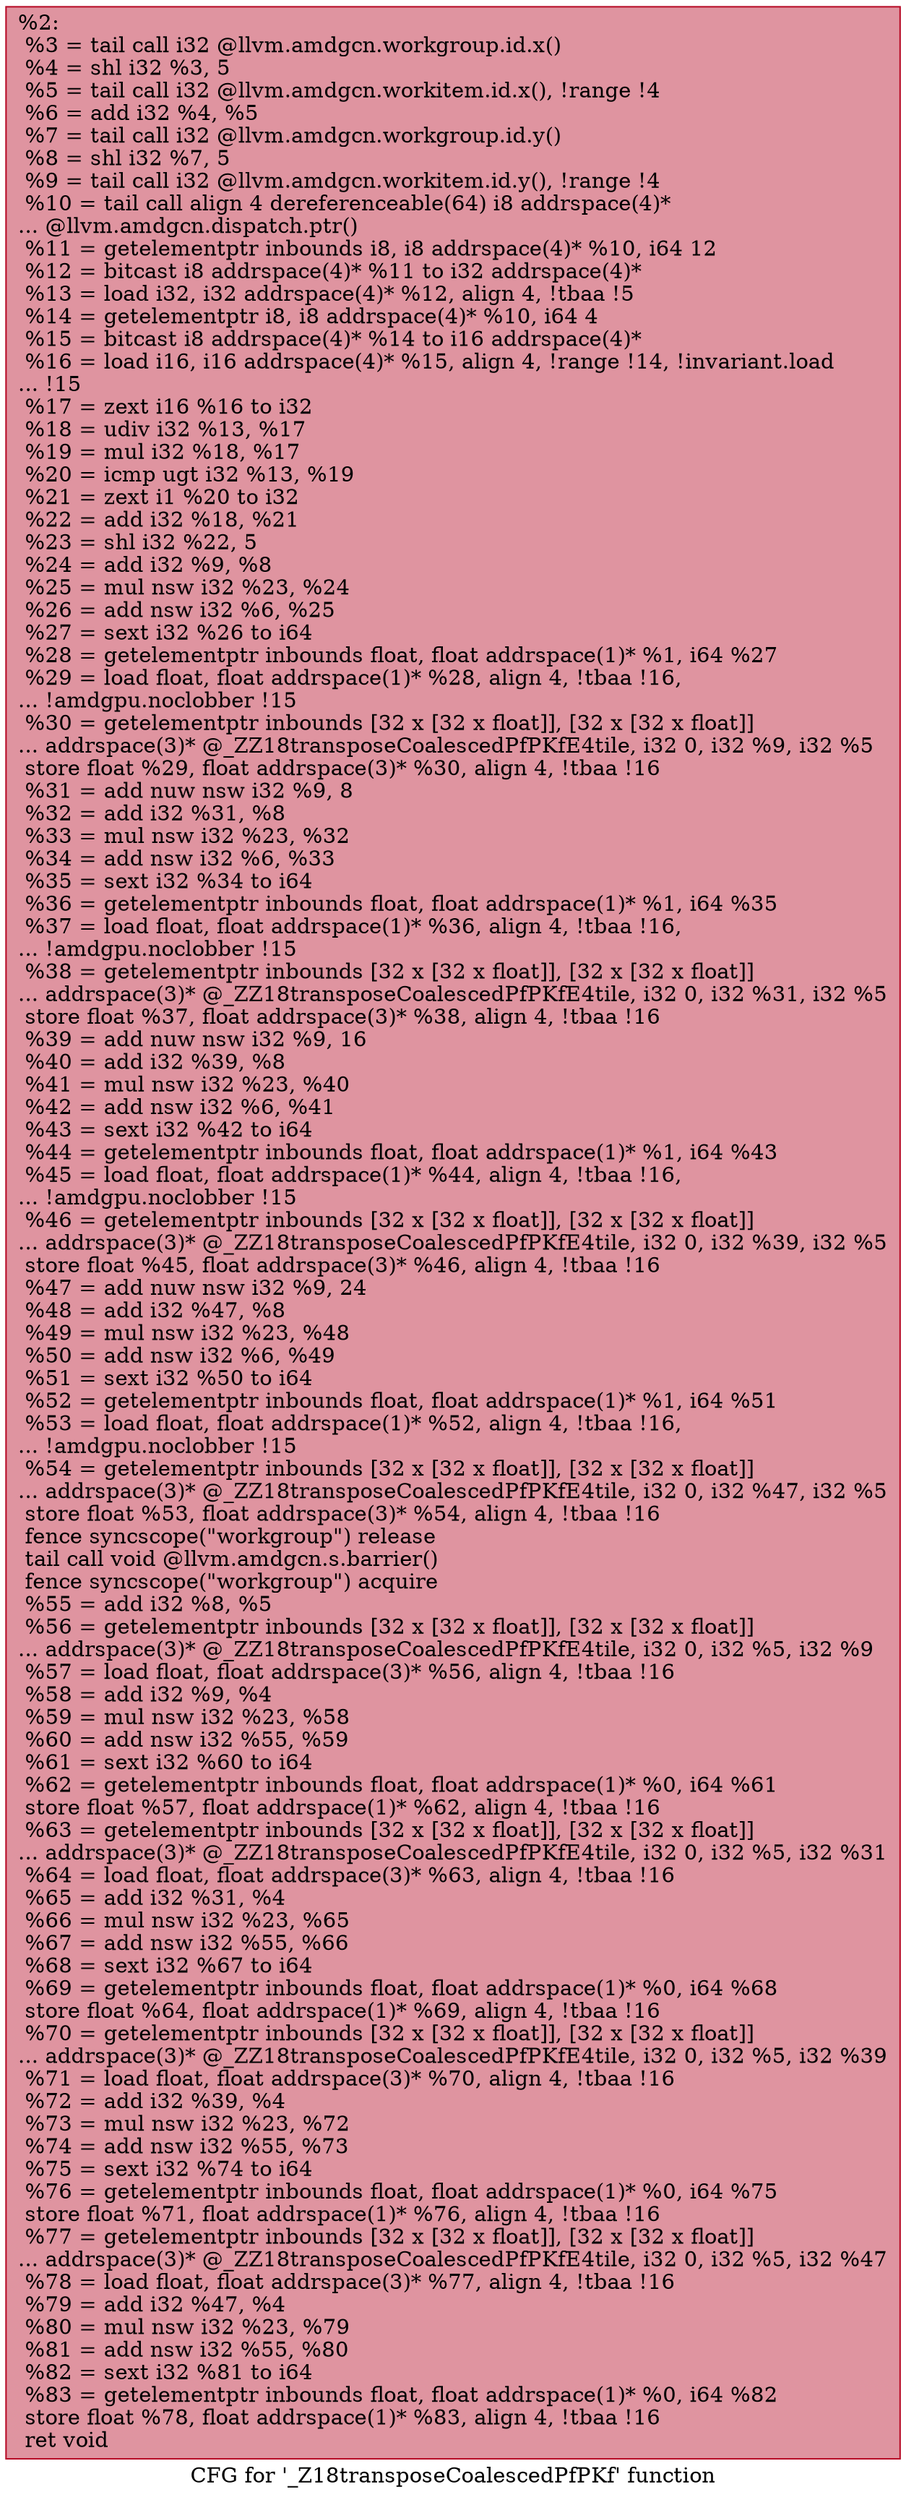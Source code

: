 digraph "CFG for '_Z18transposeCoalescedPfPKf' function" {
	label="CFG for '_Z18transposeCoalescedPfPKf' function";

	Node0x47edde0 [shape=record,color="#b70d28ff", style=filled, fillcolor="#b70d2870",label="{%2:\l  %3 = tail call i32 @llvm.amdgcn.workgroup.id.x()\l  %4 = shl i32 %3, 5\l  %5 = tail call i32 @llvm.amdgcn.workitem.id.x(), !range !4\l  %6 = add i32 %4, %5\l  %7 = tail call i32 @llvm.amdgcn.workgroup.id.y()\l  %8 = shl i32 %7, 5\l  %9 = tail call i32 @llvm.amdgcn.workitem.id.y(), !range !4\l  %10 = tail call align 4 dereferenceable(64) i8 addrspace(4)*\l... @llvm.amdgcn.dispatch.ptr()\l  %11 = getelementptr inbounds i8, i8 addrspace(4)* %10, i64 12\l  %12 = bitcast i8 addrspace(4)* %11 to i32 addrspace(4)*\l  %13 = load i32, i32 addrspace(4)* %12, align 4, !tbaa !5\l  %14 = getelementptr i8, i8 addrspace(4)* %10, i64 4\l  %15 = bitcast i8 addrspace(4)* %14 to i16 addrspace(4)*\l  %16 = load i16, i16 addrspace(4)* %15, align 4, !range !14, !invariant.load\l... !15\l  %17 = zext i16 %16 to i32\l  %18 = udiv i32 %13, %17\l  %19 = mul i32 %18, %17\l  %20 = icmp ugt i32 %13, %19\l  %21 = zext i1 %20 to i32\l  %22 = add i32 %18, %21\l  %23 = shl i32 %22, 5\l  %24 = add i32 %9, %8\l  %25 = mul nsw i32 %23, %24\l  %26 = add nsw i32 %6, %25\l  %27 = sext i32 %26 to i64\l  %28 = getelementptr inbounds float, float addrspace(1)* %1, i64 %27\l  %29 = load float, float addrspace(1)* %28, align 4, !tbaa !16,\l... !amdgpu.noclobber !15\l  %30 = getelementptr inbounds [32 x [32 x float]], [32 x [32 x float]]\l... addrspace(3)* @_ZZ18transposeCoalescedPfPKfE4tile, i32 0, i32 %9, i32 %5\l  store float %29, float addrspace(3)* %30, align 4, !tbaa !16\l  %31 = add nuw nsw i32 %9, 8\l  %32 = add i32 %31, %8\l  %33 = mul nsw i32 %23, %32\l  %34 = add nsw i32 %6, %33\l  %35 = sext i32 %34 to i64\l  %36 = getelementptr inbounds float, float addrspace(1)* %1, i64 %35\l  %37 = load float, float addrspace(1)* %36, align 4, !tbaa !16,\l... !amdgpu.noclobber !15\l  %38 = getelementptr inbounds [32 x [32 x float]], [32 x [32 x float]]\l... addrspace(3)* @_ZZ18transposeCoalescedPfPKfE4tile, i32 0, i32 %31, i32 %5\l  store float %37, float addrspace(3)* %38, align 4, !tbaa !16\l  %39 = add nuw nsw i32 %9, 16\l  %40 = add i32 %39, %8\l  %41 = mul nsw i32 %23, %40\l  %42 = add nsw i32 %6, %41\l  %43 = sext i32 %42 to i64\l  %44 = getelementptr inbounds float, float addrspace(1)* %1, i64 %43\l  %45 = load float, float addrspace(1)* %44, align 4, !tbaa !16,\l... !amdgpu.noclobber !15\l  %46 = getelementptr inbounds [32 x [32 x float]], [32 x [32 x float]]\l... addrspace(3)* @_ZZ18transposeCoalescedPfPKfE4tile, i32 0, i32 %39, i32 %5\l  store float %45, float addrspace(3)* %46, align 4, !tbaa !16\l  %47 = add nuw nsw i32 %9, 24\l  %48 = add i32 %47, %8\l  %49 = mul nsw i32 %23, %48\l  %50 = add nsw i32 %6, %49\l  %51 = sext i32 %50 to i64\l  %52 = getelementptr inbounds float, float addrspace(1)* %1, i64 %51\l  %53 = load float, float addrspace(1)* %52, align 4, !tbaa !16,\l... !amdgpu.noclobber !15\l  %54 = getelementptr inbounds [32 x [32 x float]], [32 x [32 x float]]\l... addrspace(3)* @_ZZ18transposeCoalescedPfPKfE4tile, i32 0, i32 %47, i32 %5\l  store float %53, float addrspace(3)* %54, align 4, !tbaa !16\l  fence syncscope(\"workgroup\") release\l  tail call void @llvm.amdgcn.s.barrier()\l  fence syncscope(\"workgroup\") acquire\l  %55 = add i32 %8, %5\l  %56 = getelementptr inbounds [32 x [32 x float]], [32 x [32 x float]]\l... addrspace(3)* @_ZZ18transposeCoalescedPfPKfE4tile, i32 0, i32 %5, i32 %9\l  %57 = load float, float addrspace(3)* %56, align 4, !tbaa !16\l  %58 = add i32 %9, %4\l  %59 = mul nsw i32 %23, %58\l  %60 = add nsw i32 %55, %59\l  %61 = sext i32 %60 to i64\l  %62 = getelementptr inbounds float, float addrspace(1)* %0, i64 %61\l  store float %57, float addrspace(1)* %62, align 4, !tbaa !16\l  %63 = getelementptr inbounds [32 x [32 x float]], [32 x [32 x float]]\l... addrspace(3)* @_ZZ18transposeCoalescedPfPKfE4tile, i32 0, i32 %5, i32 %31\l  %64 = load float, float addrspace(3)* %63, align 4, !tbaa !16\l  %65 = add i32 %31, %4\l  %66 = mul nsw i32 %23, %65\l  %67 = add nsw i32 %55, %66\l  %68 = sext i32 %67 to i64\l  %69 = getelementptr inbounds float, float addrspace(1)* %0, i64 %68\l  store float %64, float addrspace(1)* %69, align 4, !tbaa !16\l  %70 = getelementptr inbounds [32 x [32 x float]], [32 x [32 x float]]\l... addrspace(3)* @_ZZ18transposeCoalescedPfPKfE4tile, i32 0, i32 %5, i32 %39\l  %71 = load float, float addrspace(3)* %70, align 4, !tbaa !16\l  %72 = add i32 %39, %4\l  %73 = mul nsw i32 %23, %72\l  %74 = add nsw i32 %55, %73\l  %75 = sext i32 %74 to i64\l  %76 = getelementptr inbounds float, float addrspace(1)* %0, i64 %75\l  store float %71, float addrspace(1)* %76, align 4, !tbaa !16\l  %77 = getelementptr inbounds [32 x [32 x float]], [32 x [32 x float]]\l... addrspace(3)* @_ZZ18transposeCoalescedPfPKfE4tile, i32 0, i32 %5, i32 %47\l  %78 = load float, float addrspace(3)* %77, align 4, !tbaa !16\l  %79 = add i32 %47, %4\l  %80 = mul nsw i32 %23, %79\l  %81 = add nsw i32 %55, %80\l  %82 = sext i32 %81 to i64\l  %83 = getelementptr inbounds float, float addrspace(1)* %0, i64 %82\l  store float %78, float addrspace(1)* %83, align 4, !tbaa !16\l  ret void\l}"];
}
